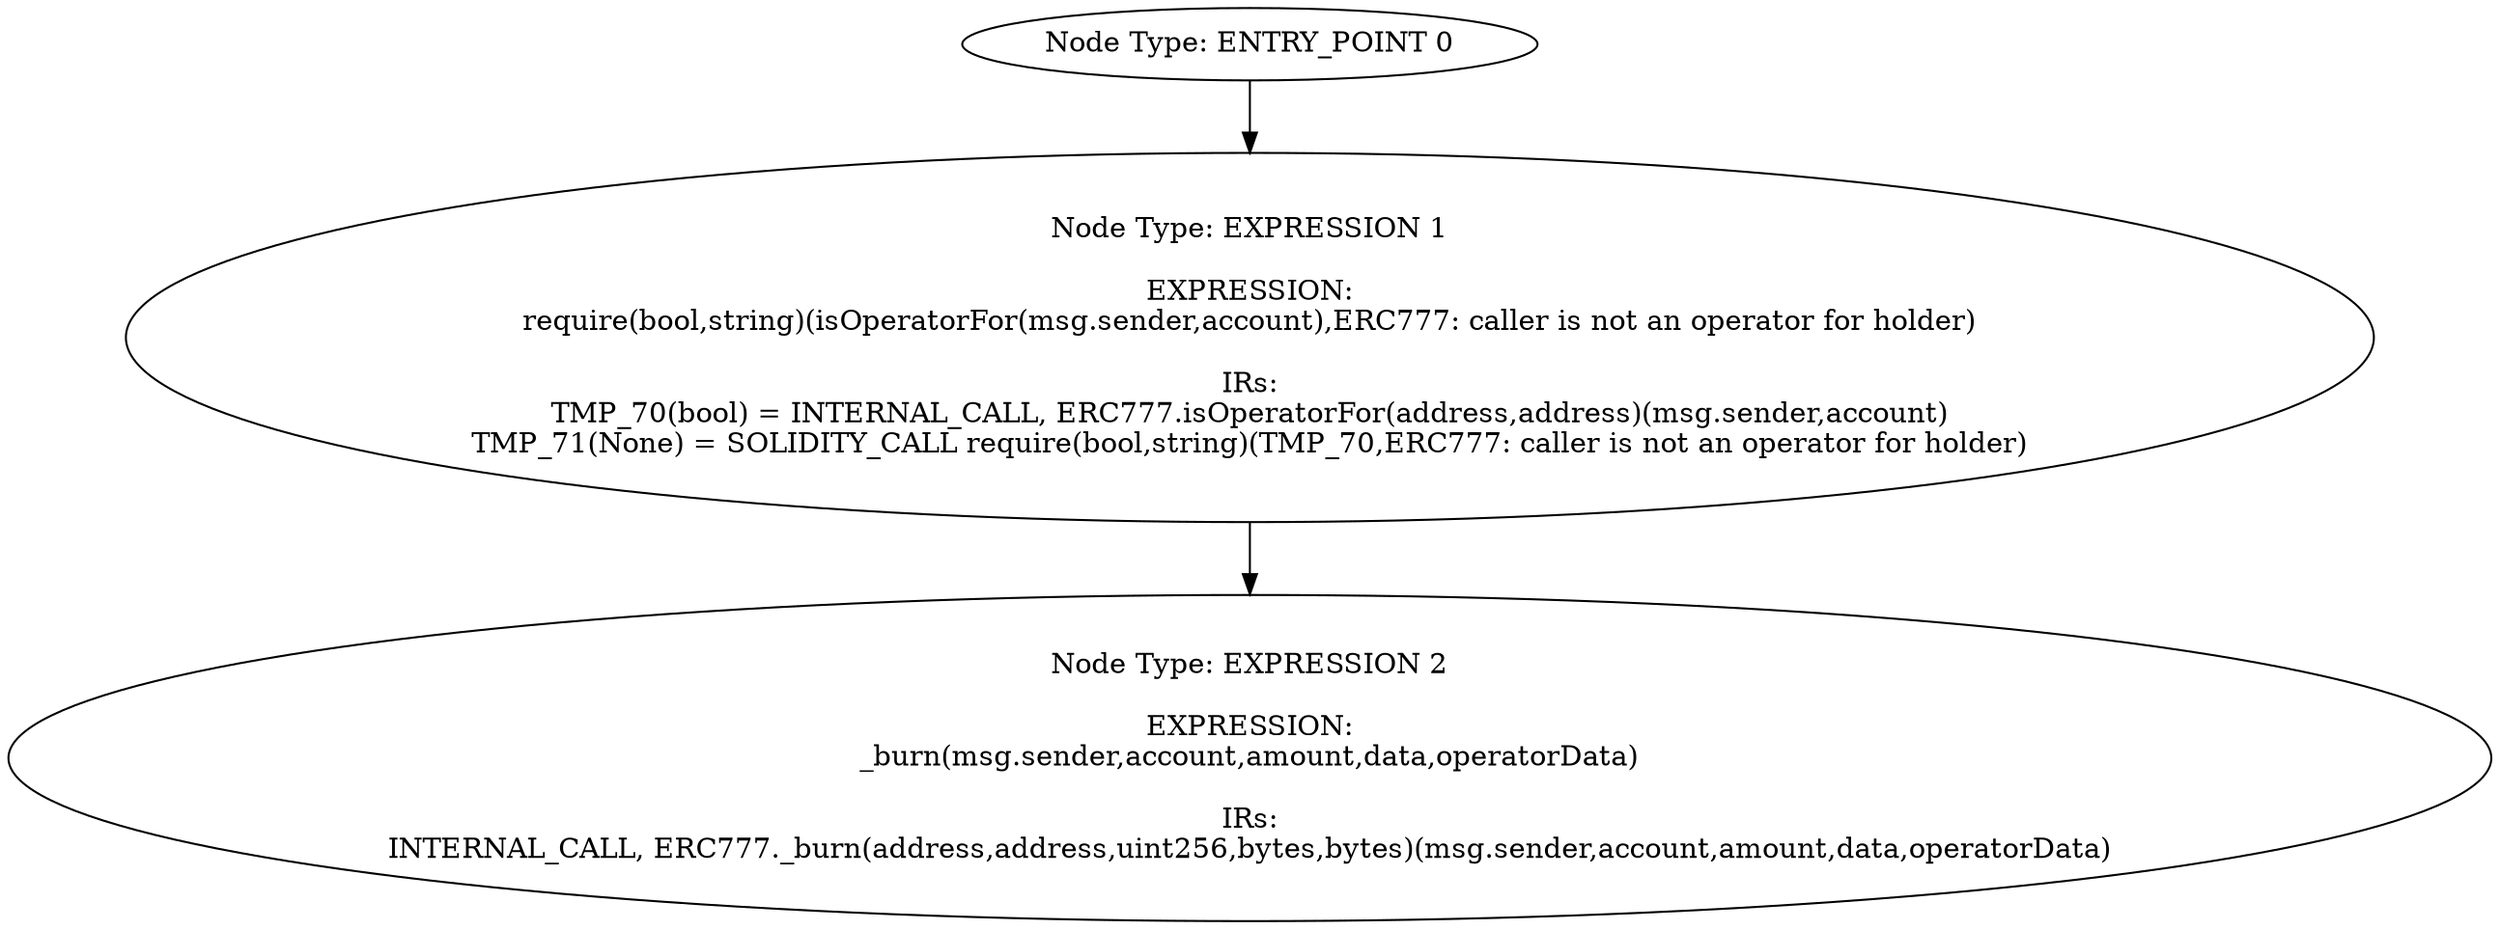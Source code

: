 digraph{
0[label="Node Type: ENTRY_POINT 0
"];
0->1;
1[label="Node Type: EXPRESSION 1

EXPRESSION:
require(bool,string)(isOperatorFor(msg.sender,account),ERC777: caller is not an operator for holder)

IRs:
TMP_70(bool) = INTERNAL_CALL, ERC777.isOperatorFor(address,address)(msg.sender,account)
TMP_71(None) = SOLIDITY_CALL require(bool,string)(TMP_70,ERC777: caller is not an operator for holder)"];
1->2;
2[label="Node Type: EXPRESSION 2

EXPRESSION:
_burn(msg.sender,account,amount,data,operatorData)

IRs:
INTERNAL_CALL, ERC777._burn(address,address,uint256,bytes,bytes)(msg.sender,account,amount,data,operatorData)"];
}
